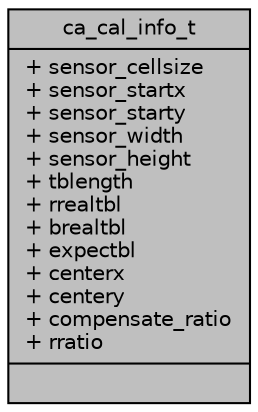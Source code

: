 digraph "ca_cal_info_t"
{
 // INTERACTIVE_SVG=YES
 // LATEX_PDF_SIZE
  bgcolor="transparent";
  edge [fontname="Helvetica",fontsize="10",labelfontname="Helvetica",labelfontsize="10"];
  node [fontname="Helvetica",fontsize="10",shape=record];
  Node1 [label="{ca_cal_info_t\n|+ sensor_cellsize\l+ sensor_startx\l+ sensor_starty\l+ sensor_width\l+ sensor_height\l+ tblength\l+ rrealtbl\l+ brealtbl\l+ expectbl\l+ centerx\l+ centery\l+ compensate_ratio\l+ rratio\l|}",height=0.2,width=0.4,color="black", fillcolor="grey75", style="filled", fontcolor="black",tooltip=" "];
}
